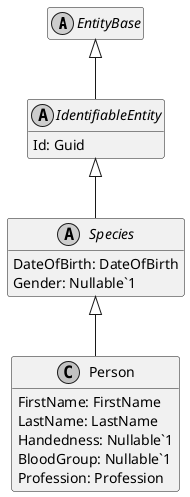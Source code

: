 ﻿@startuml
skinparam monochrome true
hide empty members

abstract class EntityBase {
}

EntityBase <|-- IdentifiableEntity

abstract class IdentifiableEntity {
    Id: Guid
}

IdentifiableEntity <|-- Species

abstract class Species {
    DateOfBirth: DateOfBirth
    Gender: Nullable`1
}

Species <|-- Person

class Person {
    FirstName: FirstName
    LastName: LastName
    Handedness: Nullable`1
    BloodGroup: Nullable`1
    Profession: Profession
}

@enduml
